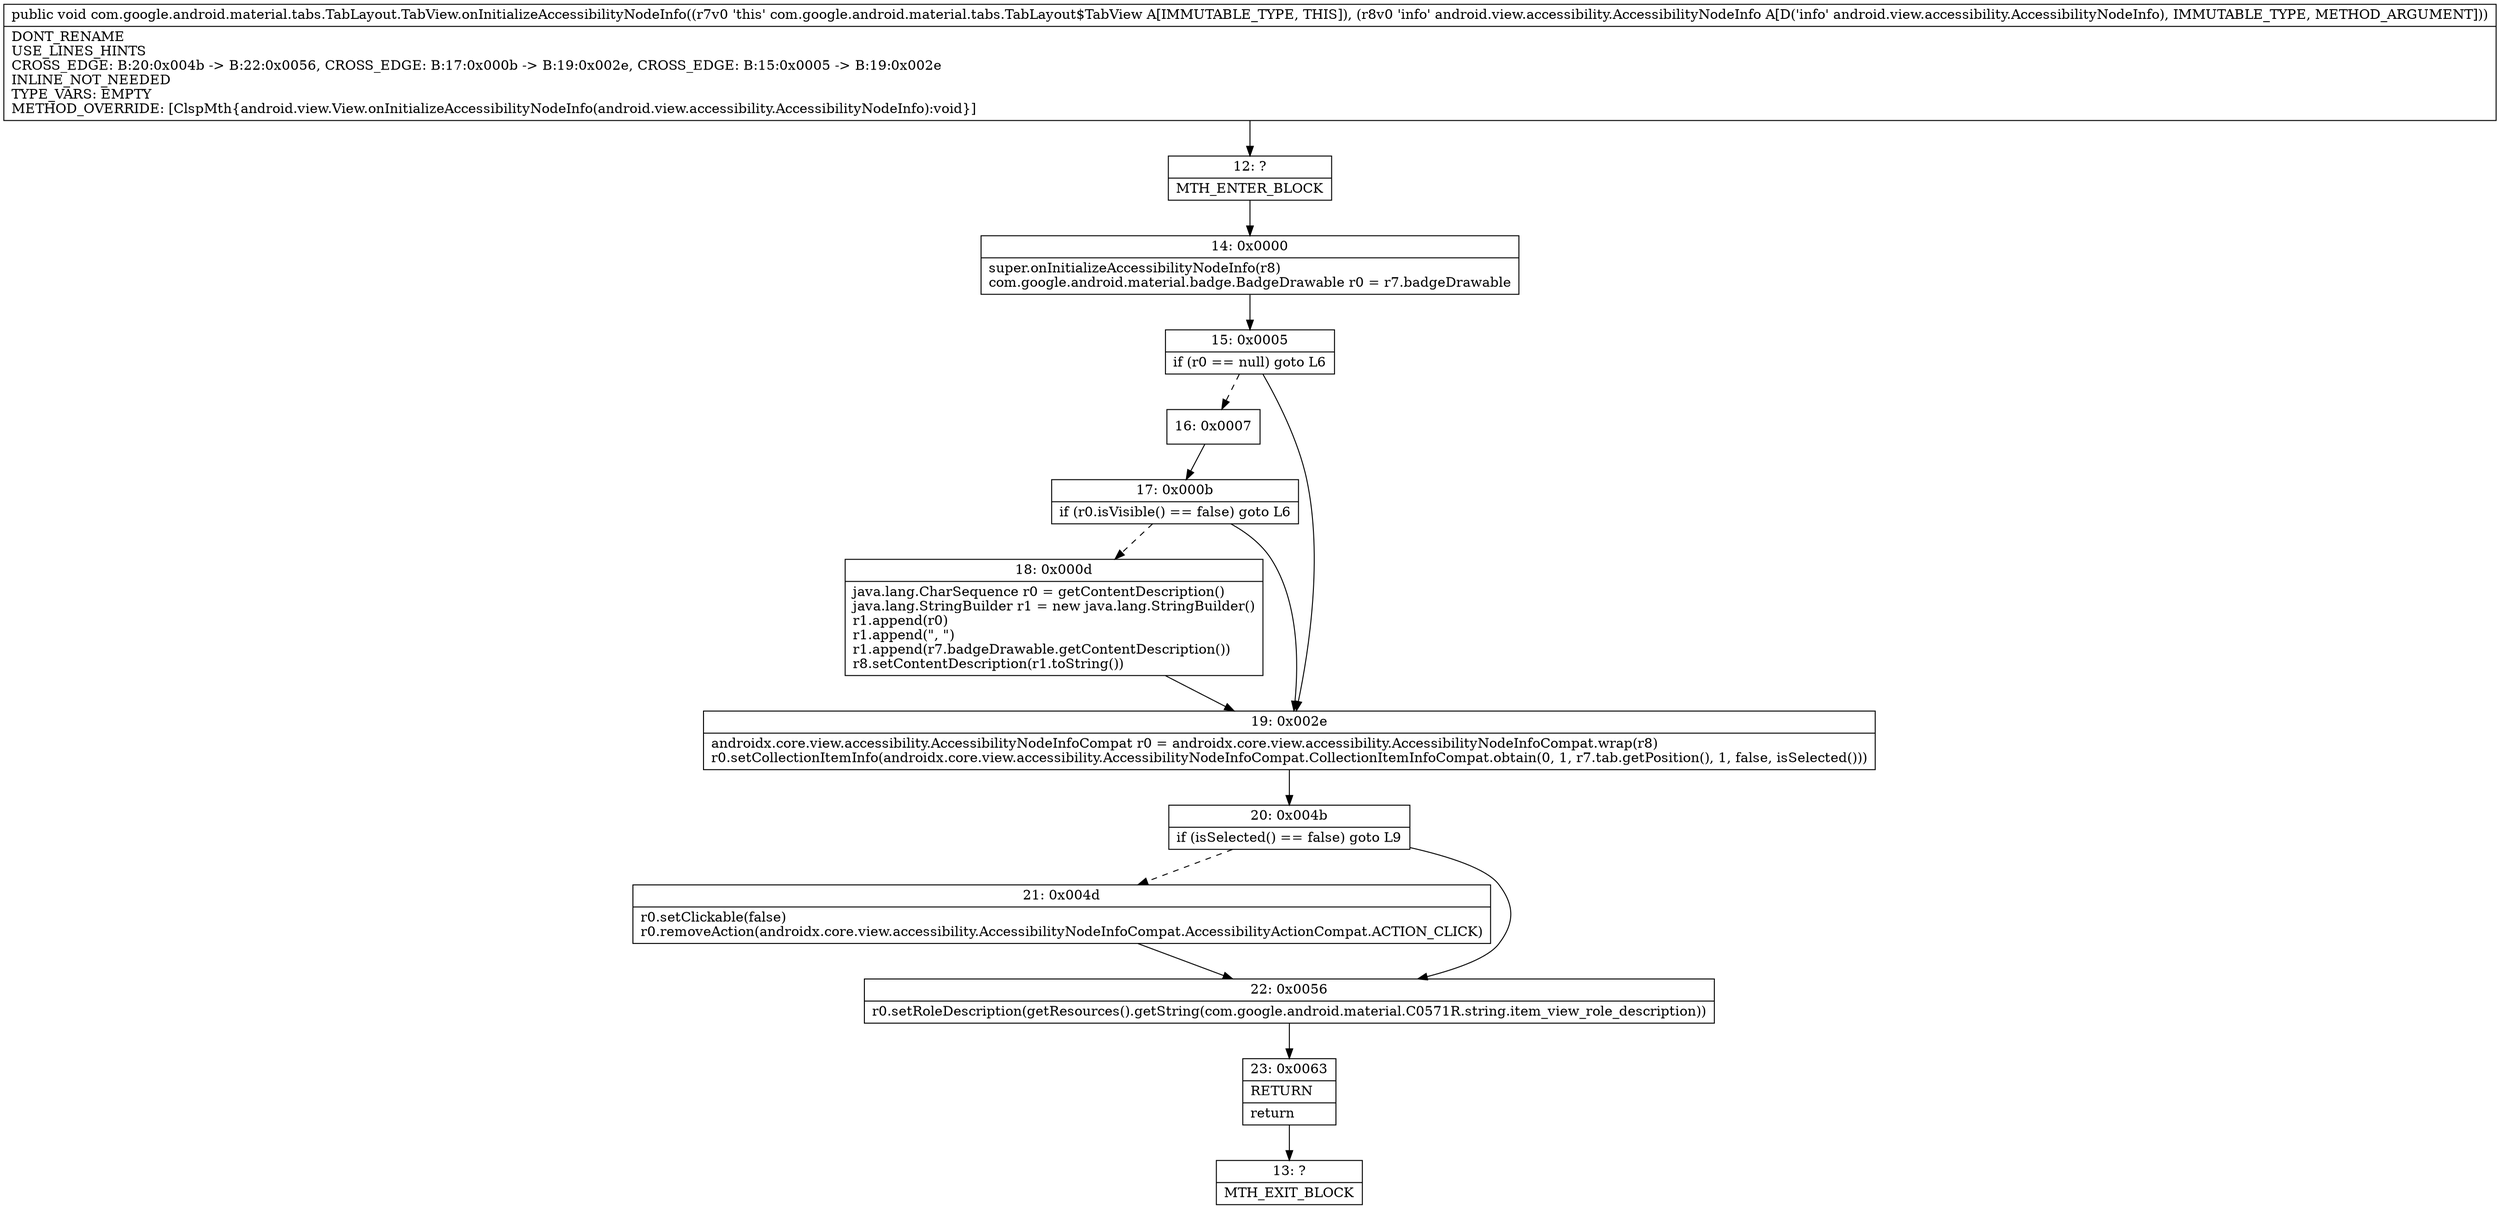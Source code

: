 digraph "CFG forcom.google.android.material.tabs.TabLayout.TabView.onInitializeAccessibilityNodeInfo(Landroid\/view\/accessibility\/AccessibilityNodeInfo;)V" {
Node_12 [shape=record,label="{12\:\ ?|MTH_ENTER_BLOCK\l}"];
Node_14 [shape=record,label="{14\:\ 0x0000|super.onInitializeAccessibilityNodeInfo(r8)\lcom.google.android.material.badge.BadgeDrawable r0 = r7.badgeDrawable\l}"];
Node_15 [shape=record,label="{15\:\ 0x0005|if (r0 == null) goto L6\l}"];
Node_16 [shape=record,label="{16\:\ 0x0007}"];
Node_17 [shape=record,label="{17\:\ 0x000b|if (r0.isVisible() == false) goto L6\l}"];
Node_18 [shape=record,label="{18\:\ 0x000d|java.lang.CharSequence r0 = getContentDescription()\ljava.lang.StringBuilder r1 = new java.lang.StringBuilder()\lr1.append(r0)\lr1.append(\", \")\lr1.append(r7.badgeDrawable.getContentDescription())\lr8.setContentDescription(r1.toString())\l}"];
Node_19 [shape=record,label="{19\:\ 0x002e|androidx.core.view.accessibility.AccessibilityNodeInfoCompat r0 = androidx.core.view.accessibility.AccessibilityNodeInfoCompat.wrap(r8)\lr0.setCollectionItemInfo(androidx.core.view.accessibility.AccessibilityNodeInfoCompat.CollectionItemInfoCompat.obtain(0, 1, r7.tab.getPosition(), 1, false, isSelected()))\l}"];
Node_20 [shape=record,label="{20\:\ 0x004b|if (isSelected() == false) goto L9\l}"];
Node_21 [shape=record,label="{21\:\ 0x004d|r0.setClickable(false)\lr0.removeAction(androidx.core.view.accessibility.AccessibilityNodeInfoCompat.AccessibilityActionCompat.ACTION_CLICK)\l}"];
Node_22 [shape=record,label="{22\:\ 0x0056|r0.setRoleDescription(getResources().getString(com.google.android.material.C0571R.string.item_view_role_description))\l}"];
Node_23 [shape=record,label="{23\:\ 0x0063|RETURN\l|return\l}"];
Node_13 [shape=record,label="{13\:\ ?|MTH_EXIT_BLOCK\l}"];
MethodNode[shape=record,label="{public void com.google.android.material.tabs.TabLayout.TabView.onInitializeAccessibilityNodeInfo((r7v0 'this' com.google.android.material.tabs.TabLayout$TabView A[IMMUTABLE_TYPE, THIS]), (r8v0 'info' android.view.accessibility.AccessibilityNodeInfo A[D('info' android.view.accessibility.AccessibilityNodeInfo), IMMUTABLE_TYPE, METHOD_ARGUMENT]))  | DONT_RENAME\lUSE_LINES_HINTS\lCROSS_EDGE: B:20:0x004b \-\> B:22:0x0056, CROSS_EDGE: B:17:0x000b \-\> B:19:0x002e, CROSS_EDGE: B:15:0x0005 \-\> B:19:0x002e\lINLINE_NOT_NEEDED\lTYPE_VARS: EMPTY\lMETHOD_OVERRIDE: [ClspMth\{android.view.View.onInitializeAccessibilityNodeInfo(android.view.accessibility.AccessibilityNodeInfo):void\}]\l}"];
MethodNode -> Node_12;Node_12 -> Node_14;
Node_14 -> Node_15;
Node_15 -> Node_16[style=dashed];
Node_15 -> Node_19;
Node_16 -> Node_17;
Node_17 -> Node_18[style=dashed];
Node_17 -> Node_19;
Node_18 -> Node_19;
Node_19 -> Node_20;
Node_20 -> Node_21[style=dashed];
Node_20 -> Node_22;
Node_21 -> Node_22;
Node_22 -> Node_23;
Node_23 -> Node_13;
}

